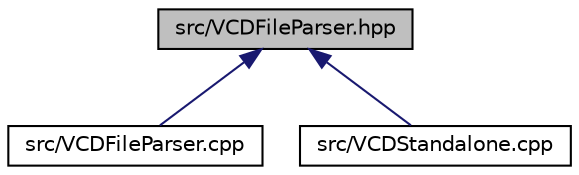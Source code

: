 digraph "src/VCDFileParser.hpp"
{
 // INTERACTIVE_SVG=YES
 // LATEX_PDF_SIZE
  edge [fontname="Helvetica",fontsize="10",labelfontname="Helvetica",labelfontsize="10"];
  node [fontname="Helvetica",fontsize="10",shape=record];
  Node1 [label="src/VCDFileParser.hpp",height=0.2,width=0.4,color="black", fillcolor="grey75", style="filled", fontcolor="black",tooltip="Contains the declaration of the parser driver class."];
  Node1 -> Node2 [dir="back",color="midnightblue",fontsize="10",style="solid",fontname="Helvetica"];
  Node2 [label="src/VCDFileParser.cpp",height=0.2,width=0.4,color="black", fillcolor="white", style="filled",URL="$VCDFileParser_8cpp.html",tooltip="Definition of the VCDFileParser class."];
  Node1 -> Node3 [dir="back",color="midnightblue",fontsize="10",style="solid",fontname="Helvetica"];
  Node3 [label="src/VCDStandalone.cpp",height=0.2,width=0.4,color="black", fillcolor="white", style="filled",URL="$VCDStandalone_8cpp.html",tooltip="Definition of the VCDFileParser class."];
}
